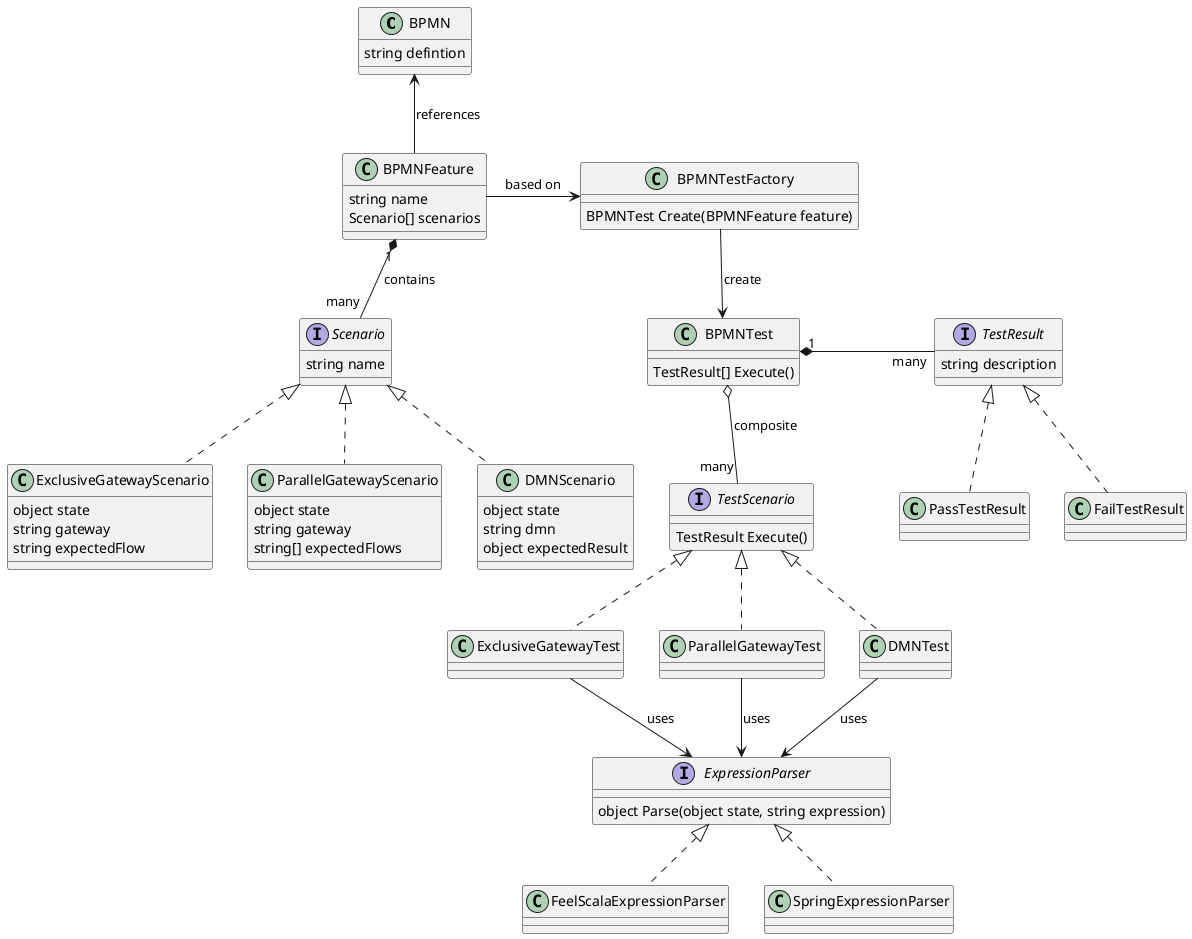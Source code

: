 @startuml

class BPMN {
  string defintion
}

class BPMNFeature {
  string name
  Scenario[] scenarios
}

interface Scenario {
  string name
}

class ExclusiveGatewayScenario {
  object state
  string gateway
  string expectedFlow
}

class ParallelGatewayScenario {
  object state
  string gateway
  string[] expectedFlows
}

class DMNScenario {  
  object state
  string dmn
  object expectedResult
}

class BPMNTestFactory
{
  BPMNTest Create(BPMNFeature feature)
}

class BPMNTest
{
  TestResult[] Execute()
}

interface TestResult
{
  string description  
}

interface TestScenario {
  TestResult Execute()
}

interface ExpressionParser {
    object Parse(object state, string expression)
}


BPMN <-- BPMNFeature : references
BPMNFeature "1" *-- "many" Scenario : contains

Scenario <|.. ExclusiveGatewayScenario
Scenario <|.. ParallelGatewayScenario
Scenario <|.. DMNScenario

BPMNFeature -> BPMNTestFactory : based on
BPMNTestFactory --> BPMNTest : create
BPMNTest "1" *- "many" TestResult : "                             "
TestResult <|.. PassTestResult
TestResult <|.. FailTestResult

BPMNTest o-- "many" TestScenario : composite

TestScenario <|.. ExclusiveGatewayTest
TestScenario <|.. ParallelGatewayTest
TestScenario <|.. DMNTest

ExclusiveGatewayTest --> ExpressionParser : uses
ParallelGatewayTest --> ExpressionParser : uses
DMNTest --> ExpressionParser : uses

ExpressionParser <|.. FeelScalaExpressionParser
ExpressionParser <|.. SpringExpressionParser

@enduml
